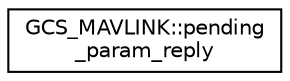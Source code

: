 digraph "Graphical Class Hierarchy"
{
 // INTERACTIVE_SVG=YES
  edge [fontname="Helvetica",fontsize="10",labelfontname="Helvetica",labelfontsize="10"];
  node [fontname="Helvetica",fontsize="10",shape=record];
  rankdir="LR";
  Node1 [label="GCS_MAVLINK::pending\l_param_reply",height=0.2,width=0.4,color="black", fillcolor="white", style="filled",URL="$structGCS__MAVLINK_1_1pending__param__reply.html"];
}
